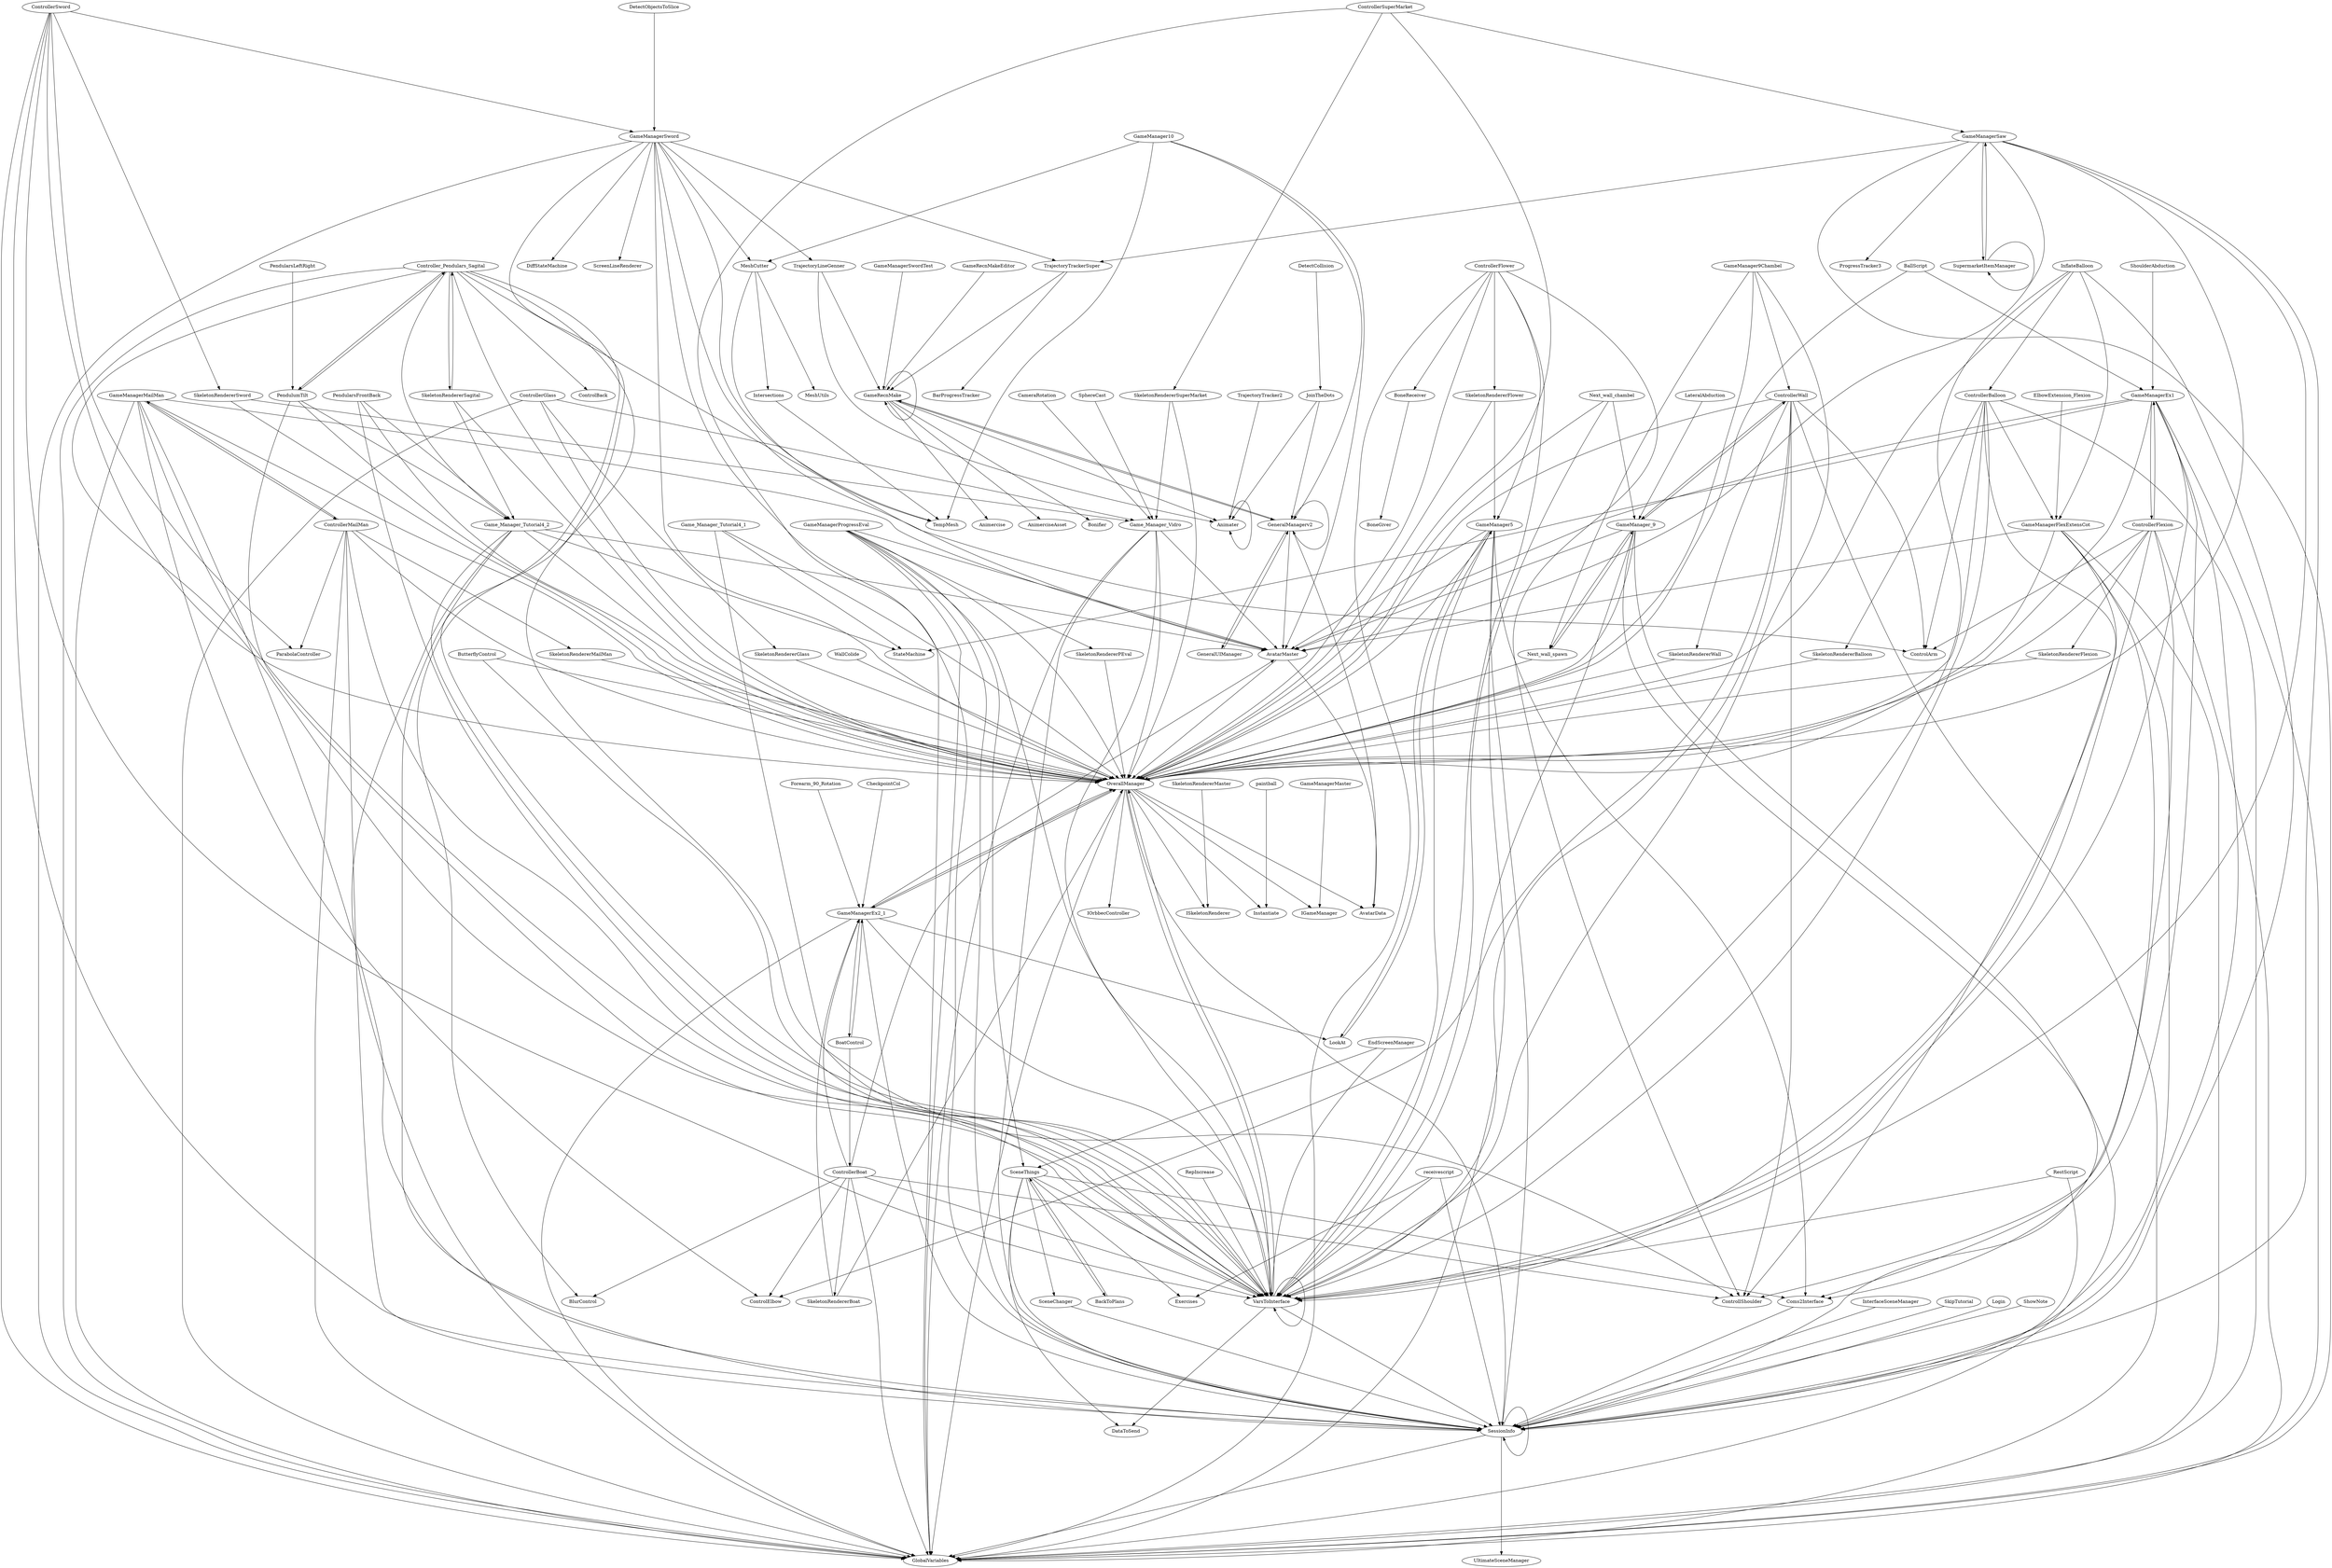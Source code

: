 digraph  {
	graph [nodesep=0.25,
		ranksep=5.0
	];
	GameManager5 -> AvatarMaster;
	GameManager5 -> OverallManager;
	GameManager5 -> Coms2Interface;
	GameManager5 -> LookAt;
	GameManager5 -> VarsToInterface;
	GameManager5 -> SessionInfo;
	GameManager5 -> GlobalVariables;
	GameManager9Chambel -> Next_wall_spawn;
	GameManager9Chambel -> OverallManager;
	GameManager9Chambel -> ControllerWall;
	GameManager9Chambel -> VarsToInterface;
	GameManagerProgressEval -> AvatarMaster;
	GameManagerProgressEval -> OverallManager;
	GameManagerProgressEval -> SceneThings;
	GameManagerProgressEval -> SkeletonRendererPEval;
	GameManagerProgressEval -> VarsToInterface;
	GameManagerProgressEval -> SessionInfo;
	GameManagerProgressEval -> GlobalVariables;
	TrajectoryTrackerSuper -> GameRecnMake;
	TrajectoryTrackerSuper -> BarProgressTracker;
	ElbowExtension_Flexion -> GameManagerFlexExtensCot;
	LateralAbduction -> GameManager_9;
	InterfaceSceneManager -> SessionInfo;
	ControllerFlower -> GameManager5;
	ControllerFlower -> OverallManager;
	ControllerFlower -> SkeletonRendererFlower;
	ControllerFlower -> ControllShoulder;
	ControllerFlower -> BoneReceiver;
	ControllerFlower -> VarsToInterface;
	ControllerFlower -> GlobalVariables;
	GameRecnMake -> GameRecnMake;
	GameRecnMake -> GeneralManagerv2;
	GameRecnMake -> Animater;
	GameRecnMake -> Animercise;
	GameRecnMake -> AnimerciseAsset;
	GameRecnMake -> Bonifier;
	PendularsFrontBack -> OverallManager;
	PendularsFrontBack -> Game_Manager_Tutorial4_2;
	PendularsFrontBack -> VarsToInterface;
	GameManager10 -> AvatarMaster;
	GameManager10 -> TempMesh;
	GameManager10 -> GeneralManagerv2;
	GameManager10 -> MeshCutter;
	SkeletonRendererFlexion -> OverallManager;
	ControllerBoat -> GameManagerEx2_1;
	ControllerBoat -> ControlElbow;
	ControllerBoat -> OverallManager;
	ControllerBoat -> SkeletonRendererBoat;
	ControllerBoat -> ControllShoulder;
	ControllerBoat -> BlurControl;
	ControllerBoat -> VarsToInterface;
	ControllerBoat -> GlobalVariables;
	SkeletonRendererSagital -> OverallManager;
	SkeletonRendererSagital -> Game_Manager_Tutorial4_2;
	SkeletonRendererSagital -> Controller_Pendulars_Sagital;
	InflateBalloon -> OverallManager;
	InflateBalloon -> ControllerBalloon;
	InflateBalloon -> VarsToInterface;
	InflateBalloon -> SessionInfo;
	InflateBalloon -> GameManagerFlexExtensCot;
	SphereCast -> Game_Manager_Vidro;
	Next_wall_spawn -> OverallManager;
	Next_wall_spawn -> GameManager_9;
	GameManagerEx2_1 -> AvatarMaster;
	GameManagerEx2_1 -> OverallManager;
	GameManagerEx2_1 -> LookAt;
	GameManagerEx2_1 -> BoatControl;
	GameManagerEx2_1 -> VarsToInterface;
	GameManagerEx2_1 -> SessionInfo;
	GameManagerEx2_1 -> GlobalVariables;
	JoinTheDots -> GeneralManagerv2;
	JoinTheDots -> Animater;
	SkeletonRendererBalloon -> OverallManager;
	SkeletonRendererSword -> OverallManager;
	SkeletonRendererSword -> Game_Manager_Vidro;
	AvatarMaster -> OverallManager;
	AvatarMaster -> AvatarData;
	OverallManager -> IOrbbecController;
	OverallManager -> GameManagerEx2_1;
	OverallManager -> ISkeletonRenderer;
	OverallManager -> Instantiate;
	OverallManager -> AvatarData;
	OverallManager -> VarsToInterface;
	OverallManager -> SessionInfo;
	OverallManager -> GlobalVariables;
	OverallManager -> IGameManager;
	paintball -> Instantiate;
	GameManagerSword -> TrajectoryTrackerSuper;
	GameManagerSword -> DiffStateMachine;
	GameManagerSword -> ScreenLineRenderer;
	GameManagerSword -> AvatarMaster;
	GameManagerSword -> OverallManager;
	GameManagerSword -> TempMesh;
	GameManagerSword -> TrajectoryLineGenner;
	GameManagerSword -> MeshCutter;
	GameManagerSword -> VarsToInterface;
	GameManagerSword -> SessionInfo;
	GameManagerSword -> GlobalVariables;
	WallColide -> OverallManager;
	SkeletonRendererBoat -> GameManagerEx2_1;
	SkeletonRendererBoat -> OverallManager;
	Game_Manager_Tutorial4_1 -> OverallManager;
	Game_Manager_Tutorial4_1 -> VarsToInterface;
	Game_Manager_Tutorial4_1 -> StateMachine;
	BallScript -> OverallManager;
	BallScript -> GameManagerEx1;
	TrajectoryLineGenner -> GameRecnMake;
	TrajectoryLineGenner -> Animater;
	SkeletonRendererFlower -> GameManager5;
	SkeletonRendererFlower -> OverallManager;
	BackToPlans -> SceneThings;
	CheckpointCol -> GameManagerEx2_1;
	GameManager_9 -> Next_wall_spawn;
	GameManager_9 -> AvatarMaster;
	GameManager_9 -> OverallManager;
	GameManager_9 -> ControllerWall;
	GameManager_9 -> VarsToInterface;
	GameManager_9 -> SessionInfo;
	GameManager_9 -> GlobalVariables;
	GeneralManagerv2 -> GameRecnMake;
	GeneralManagerv2 -> AvatarMaster;
	GeneralManagerv2 -> GeneralManagerv2;
	GeneralManagerv2 -> AvatarData;
	GeneralManagerv2 -> GeneralUIManager;
	ControllerMailMan -> OverallManager;
	ControllerMailMan -> SkeletonRendererMailMan;
	ControllerMailMan -> VarsToInterface;
	ControllerMailMan -> SessionInfo;
	ControllerMailMan -> GlobalVariables;
	ControllerMailMan -> ParabolaController;
	ControllerMailMan -> GameManagerMailMan;
	Next_wall_chambel -> OverallManager;
	Next_wall_chambel -> GameManager_9;
	Next_wall_chambel -> VarsToInterface;
	Intersections -> TempMesh;
	SkeletonRendererMaster -> ISkeletonRenderer;
	SceneThings -> BackToPlans;
	SceneThings -> DataToSend;
	SceneThings -> Coms2Interface;
	SceneThings -> VarsToInterface;
	SceneThings -> SessionInfo;
	SceneThings -> Exercises;
	SceneThings -> SceneChanger;
	ControllerFlexion -> SkeletonRendererFlexion;
	ControllerFlexion -> OverallManager;
	ControllerFlexion -> ControllShoulder;
	ControllerFlexion -> ControlArm;
	ControllerFlexion -> GameManagerEx1;
	ControllerFlexion -> VarsToInterface;
	ControllerFlexion -> GlobalVariables;
	EndScreenManager -> SceneThings;
	EndScreenManager -> VarsToInterface;
	CameraRotation -> Game_Manager_Vidro;
	SupermarketItemManager -> SupermarketItemManager;
	SupermarketItemManager -> GameManagerSaw;
	Coms2Interface -> SessionInfo;
	PendularsLeftRight -> PendulumTilt;
	receivescript -> VarsToInterface;
	receivescript -> SessionInfo;
	receivescript -> Exercises;
	SkipTutorial -> SessionInfo;
	ControllerSuperMarket -> OverallManager;
	ControllerSuperMarket -> GameManagerSaw;
	ControllerSuperMarket -> SkeletonRendererSuperMarket;
	ControllerSuperMarket -> GlobalVariables;
	LookAt -> GameManager5;
	DetectObjectsToSlice -> GameManagerSword;
	GeneralUIManager -> GeneralManagerv2;
	MeshCutter -> MeshUtils;
	MeshCutter -> TempMesh;
	MeshCutter -> Intersections;
	SkeletonRendererPEval -> OverallManager;
	ControllerWall -> ControlElbow;
	ControllerWall -> OverallManager;
	ControllerWall -> GameManager_9;
	ControllerWall -> ControllShoulder;
	ControllerWall -> ControlArm;
	ControllerWall -> SkeletonRendererWall;
	ControllerWall -> VarsToInterface;
	ControllerWall -> GlobalVariables;
	Game_Manager_Tutorial4_2 -> AvatarMaster;
	Game_Manager_Tutorial4_2 -> OverallManager;
	Game_Manager_Tutorial4_2 -> VarsToInterface;
	Game_Manager_Tutorial4_2 -> SessionInfo;
	Game_Manager_Tutorial4_2 -> StateMachine;
	Game_Manager_Tutorial4_2 -> GlobalVariables;
	PendulumTilt -> OverallManager;
	PendulumTilt -> Game_Manager_Tutorial4_2;
	PendulumTilt -> Controller_Pendulars_Sagital;
	PendulumTilt -> VarsToInterface;
	Controller_Pendulars_Sagital -> SkeletonRendererSagital;
	Controller_Pendulars_Sagital -> OverallManager;
	Controller_Pendulars_Sagital -> ControllShoulder;
	Controller_Pendulars_Sagital -> ControlArm;
	Controller_Pendulars_Sagital -> BlurControl;
	Controller_Pendulars_Sagital -> ControlBack;
	Controller_Pendulars_Sagital -> Game_Manager_Tutorial4_2;
	Controller_Pendulars_Sagital -> PendulumTilt;
	Controller_Pendulars_Sagital -> VarsToInterface;
	Controller_Pendulars_Sagital -> GlobalVariables;
	ControllerBalloon -> SkeletonRendererBalloon;
	ControllerBalloon -> OverallManager;
	ControllerBalloon -> ControllShoulder;
	ControllerBalloon -> ControlArm;
	ControllerBalloon -> VarsToInterface;
	ControllerBalloon -> GlobalVariables;
	ControllerBalloon -> GameManagerFlexExtensCot;
	RepIncrease -> VarsToInterface;
	Forearm_90_Rotation -> GameManagerEx2_1;
	SkeletonRendererGlass -> OverallManager;
	GameManagerMaster -> IGameManager;
	GameManagerSaw -> TrajectoryTrackerSuper;
	GameManagerSaw -> AvatarMaster;
	GameManagerSaw -> OverallManager;
	GameManagerSaw -> ProgressTracker3;
	GameManagerSaw -> SupermarketItemManager;
	GameManagerSaw -> VarsToInterface;
	GameManagerSaw -> SessionInfo;
	GameManagerSaw -> GlobalVariables;
	BoatControl -> ControllerBoat;
	BoatControl -> GameManagerEx2_1;
	SkeletonRendererSuperMarket -> OverallManager;
	SkeletonRendererSuperMarket -> Game_Manager_Vidro;
	BoneReceiver -> BoneGiver;
	GameManagerEx1 -> AvatarMaster;
	GameManagerEx1 -> OverallManager;
	GameManagerEx1 -> ControllerFlexion;
	GameManagerEx1 -> Coms2Interface;
	GameManagerEx1 -> VarsToInterface;
	GameManagerEx1 -> SessionInfo;
	GameManagerEx1 -> StateMachine;
	GameManagerEx1 -> GlobalVariables;
	SkeletonRendererMailMan -> OverallManager;
	Login -> SessionInfo;
	ShoulderAbduction -> GameManagerEx1;
	SkeletonRendererWall -> OverallManager;
	VarsToInterface -> OverallManager;
	VarsToInterface -> DataToSend;
	VarsToInterface -> VarsToInterface;
	VarsToInterface -> SessionInfo;
	SessionInfo -> UltimateSceneManager;
	SessionInfo -> SessionInfo;
	SessionInfo -> GlobalVariables;
	ControllerSword -> SkeletonRendererSword;
	ControllerSword -> OverallManager;
	ControllerSword -> GameManagerSword;
	ControllerSword -> VarsToInterface;
	ControllerSword -> SessionInfo;
	ControllerSword -> GlobalVariables;
	ControllerSword -> ParabolaController;
	ControllerGlass -> OverallManager;
	ControllerGlass -> SkeletonRendererGlass;
	ControllerGlass -> GlobalVariables;
	ControllerGlass -> Game_Manager_Vidro;
	Game_Manager_Vidro -> AvatarMaster;
	Game_Manager_Vidro -> OverallManager;
	Game_Manager_Vidro -> VarsToInterface;
	Game_Manager_Vidro -> SessionInfo;
	Game_Manager_Vidro -> GlobalVariables;
	ButterflyControl -> OverallManager;
	ButterflyControl -> VarsToInterface;
	GameManagerFlexExtensCot -> AvatarMaster;
	GameManagerFlexExtensCot -> OverallManager;
	GameManagerFlexExtensCot -> Coms2Interface;
	GameManagerFlexExtensCot -> VarsToInterface;
	GameManagerFlexExtensCot -> SessionInfo;
	GameManagerFlexExtensCot -> GlobalVariables;
	SceneChanger -> SessionInfo;
	GameManagerMailMan -> ControlElbow;
	GameManagerMailMan -> AvatarMaster;
	GameManagerMailMan -> OverallManager;
	GameManagerMailMan -> ControllerMailMan;
	GameManagerMailMan -> VarsToInterface;
	GameManagerMailMan -> SessionInfo;
	GameManagerMailMan -> GlobalVariables;
	Animater -> Animater;
	ShowNote -> SessionInfo;
	RestScript -> VarsToInterface;
	RestScript -> SessionInfo;
	GameManagerSwordTest -> GameRecnMake;
	GameRecnMakeEditor -> GameRecnMake;
	DetectCollision -> JoinTheDots;
	TrajectoryTracker2 -> Animater;
}
